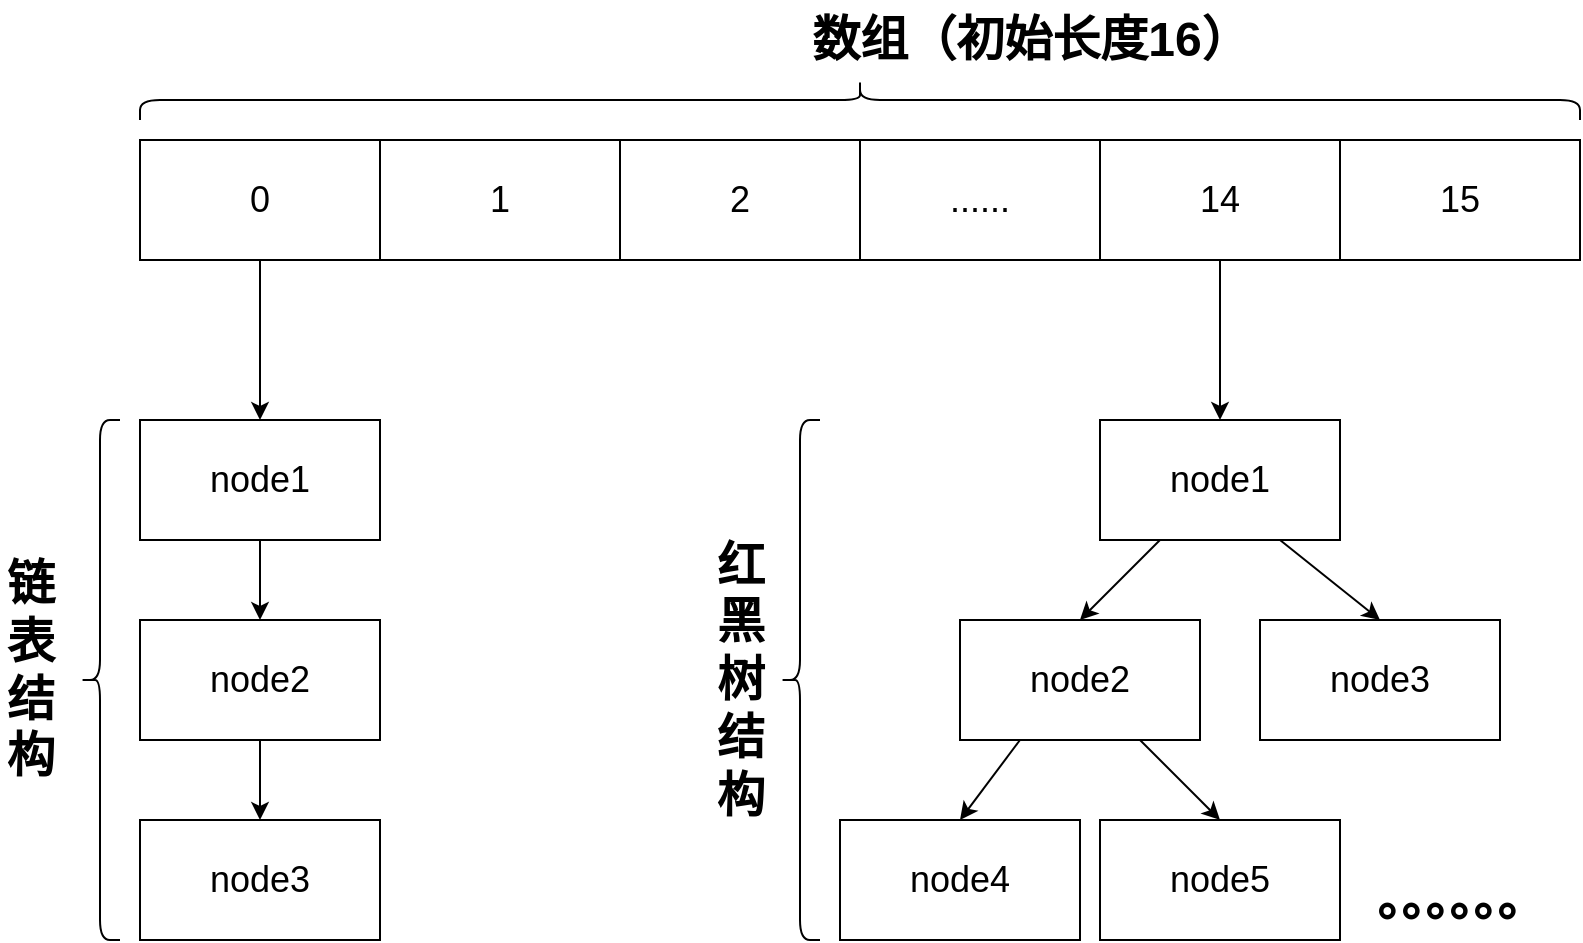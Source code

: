 <mxfile>
    <diagram id="zmLov69_v_zYDz-NLlwM" name="第 1 页">
        <mxGraphModel dx="978" dy="604" grid="1" gridSize="10" guides="1" tooltips="1" connect="1" arrows="1" fold="1" page="1" pageScale="1" pageWidth="827" pageHeight="1169" math="0" shadow="0">
            <root>
                <mxCell id="0"/>
                <mxCell id="1" parent="0"/>
                <mxCell id="9" value="" style="edgeStyle=none;html=1;fontSize=18;" edge="1" parent="1" source="2" target="8">
                    <mxGeometry relative="1" as="geometry"/>
                </mxCell>
                <mxCell id="2" value="&lt;font style=&quot;font-size: 18px;&quot;&gt;0&lt;/font&gt;" style="rounded=0;whiteSpace=wrap;html=1;" vertex="1" parent="1">
                    <mxGeometry x="90" y="150" width="120" height="60" as="geometry"/>
                </mxCell>
                <mxCell id="3" value="&lt;span style=&quot;font-size: 18px;&quot;&gt;1&lt;/span&gt;" style="rounded=0;whiteSpace=wrap;html=1;" vertex="1" parent="1">
                    <mxGeometry x="210" y="150" width="120" height="60" as="geometry"/>
                </mxCell>
                <mxCell id="4" value="&lt;span style=&quot;font-size: 18px;&quot;&gt;2&lt;/span&gt;" style="rounded=0;whiteSpace=wrap;html=1;" vertex="1" parent="1">
                    <mxGeometry x="330" y="150" width="120" height="60" as="geometry"/>
                </mxCell>
                <mxCell id="5" value="&lt;span style=&quot;font-size: 18px;&quot;&gt;......&lt;/span&gt;" style="rounded=0;whiteSpace=wrap;html=1;" vertex="1" parent="1">
                    <mxGeometry x="450" y="150" width="120" height="60" as="geometry"/>
                </mxCell>
                <mxCell id="19" value="" style="edgeStyle=none;html=1;fontSize=18;" edge="1" parent="1" source="6" target="18">
                    <mxGeometry relative="1" as="geometry"/>
                </mxCell>
                <mxCell id="6" value="&lt;span style=&quot;font-size: 18px;&quot;&gt;14&lt;/span&gt;" style="rounded=0;whiteSpace=wrap;html=1;" vertex="1" parent="1">
                    <mxGeometry x="570" y="150" width="120" height="60" as="geometry"/>
                </mxCell>
                <mxCell id="7" value="&lt;span style=&quot;font-size: 18px;&quot;&gt;15&lt;/span&gt;" style="rounded=0;whiteSpace=wrap;html=1;" vertex="1" parent="1">
                    <mxGeometry x="690" y="150" width="120" height="60" as="geometry"/>
                </mxCell>
                <mxCell id="11" value="" style="edgeStyle=none;html=1;fontSize=18;" edge="1" parent="1" source="8" target="10">
                    <mxGeometry relative="1" as="geometry"/>
                </mxCell>
                <mxCell id="8" value="&lt;font style=&quot;font-size: 18px;&quot;&gt;node1&lt;/font&gt;" style="rounded=0;whiteSpace=wrap;html=1;" vertex="1" parent="1">
                    <mxGeometry x="90" y="290" width="120" height="60" as="geometry"/>
                </mxCell>
                <mxCell id="13" value="" style="edgeStyle=none;html=1;fontSize=18;" edge="1" parent="1" source="10" target="12">
                    <mxGeometry relative="1" as="geometry"/>
                </mxCell>
                <mxCell id="10" value="&lt;span style=&quot;font-size: 18px;&quot;&gt;node2&lt;/span&gt;" style="whiteSpace=wrap;html=1;rounded=0;" vertex="1" parent="1">
                    <mxGeometry x="90" y="390" width="120" height="60" as="geometry"/>
                </mxCell>
                <mxCell id="12" value="&lt;span style=&quot;font-size: 18px;&quot;&gt;node3&lt;/span&gt;" style="whiteSpace=wrap;html=1;rounded=0;" vertex="1" parent="1">
                    <mxGeometry x="90" y="490" width="120" height="60" as="geometry"/>
                </mxCell>
                <mxCell id="14" value="" style="shape=curlyBracket;whiteSpace=wrap;html=1;rounded=1;labelPosition=left;verticalLabelPosition=middle;align=right;verticalAlign=middle;fontSize=18;" vertex="1" parent="1">
                    <mxGeometry x="60" y="290" width="20" height="260" as="geometry"/>
                </mxCell>
                <mxCell id="15" value="链&lt;br&gt;表&lt;br&gt;结&lt;br&gt;构" style="text;strokeColor=none;fillColor=none;html=1;fontSize=24;fontStyle=1;verticalAlign=middle;align=center;" vertex="1" parent="1">
                    <mxGeometry x="20" y="330" width="30" height="170" as="geometry"/>
                </mxCell>
                <mxCell id="16" value="" style="shape=curlyBracket;whiteSpace=wrap;html=1;rounded=1;labelPosition=left;verticalLabelPosition=middle;align=right;verticalAlign=middle;fontSize=18;direction=south;" vertex="1" parent="1">
                    <mxGeometry x="90" y="120" width="720" height="20" as="geometry"/>
                </mxCell>
                <mxCell id="17" value="数组（初始长度16）" style="text;strokeColor=none;fillColor=none;html=1;fontSize=24;fontStyle=1;verticalAlign=middle;align=center;" vertex="1" parent="1">
                    <mxGeometry x="430" y="80" width="210" height="40" as="geometry"/>
                </mxCell>
                <mxCell id="24" style="edgeStyle=none;html=1;exitX=0.25;exitY=1;exitDx=0;exitDy=0;entryX=0.5;entryY=0;entryDx=0;entryDy=0;fontSize=18;" edge="1" parent="1" source="18" target="20">
                    <mxGeometry relative="1" as="geometry"/>
                </mxCell>
                <mxCell id="25" style="edgeStyle=none;html=1;exitX=0.75;exitY=1;exitDx=0;exitDy=0;entryX=0.5;entryY=0;entryDx=0;entryDy=0;fontSize=18;" edge="1" parent="1" source="18" target="22">
                    <mxGeometry relative="1" as="geometry"/>
                </mxCell>
                <mxCell id="18" value="&lt;span style=&quot;font-size: 18px;&quot;&gt;node1&lt;/span&gt;" style="whiteSpace=wrap;html=1;rounded=0;" vertex="1" parent="1">
                    <mxGeometry x="570" y="290" width="120" height="60" as="geometry"/>
                </mxCell>
                <mxCell id="28" style="edgeStyle=none;html=1;exitX=0.25;exitY=1;exitDx=0;exitDy=0;entryX=0.5;entryY=0;entryDx=0;entryDy=0;fontSize=18;" edge="1" parent="1" source="20" target="26">
                    <mxGeometry relative="1" as="geometry"/>
                </mxCell>
                <mxCell id="29" style="edgeStyle=none;html=1;exitX=0.75;exitY=1;exitDx=0;exitDy=0;entryX=0.5;entryY=0;entryDx=0;entryDy=0;fontSize=18;" edge="1" parent="1" source="20" target="27">
                    <mxGeometry relative="1" as="geometry"/>
                </mxCell>
                <mxCell id="20" value="&lt;span style=&quot;font-size: 18px;&quot;&gt;node2&lt;/span&gt;" style="whiteSpace=wrap;html=1;rounded=0;" vertex="1" parent="1">
                    <mxGeometry x="500" y="390" width="120" height="60" as="geometry"/>
                </mxCell>
                <mxCell id="22" value="&lt;span style=&quot;font-size: 18px;&quot;&gt;node3&lt;/span&gt;" style="whiteSpace=wrap;html=1;rounded=0;" vertex="1" parent="1">
                    <mxGeometry x="650" y="390" width="120" height="60" as="geometry"/>
                </mxCell>
                <mxCell id="26" value="&lt;span style=&quot;font-size: 18px;&quot;&gt;node4&lt;/span&gt;" style="whiteSpace=wrap;html=1;rounded=0;" vertex="1" parent="1">
                    <mxGeometry x="440" y="490" width="120" height="60" as="geometry"/>
                </mxCell>
                <mxCell id="27" value="&lt;span style=&quot;font-size: 18px;&quot;&gt;node5&lt;/span&gt;" style="whiteSpace=wrap;html=1;rounded=0;" vertex="1" parent="1">
                    <mxGeometry x="570" y="490" width="120" height="60" as="geometry"/>
                </mxCell>
                <mxCell id="30" value="。。。。。。" style="text;strokeColor=none;fillColor=none;html=1;fontSize=24;fontStyle=1;verticalAlign=middle;align=center;" vertex="1" parent="1">
                    <mxGeometry x="700" y="510" width="100" height="40" as="geometry"/>
                </mxCell>
                <mxCell id="31" value="" style="shape=curlyBracket;whiteSpace=wrap;html=1;rounded=1;labelPosition=left;verticalLabelPosition=middle;align=right;verticalAlign=middle;fontSize=18;" vertex="1" parent="1">
                    <mxGeometry x="410" y="290" width="20" height="260" as="geometry"/>
                </mxCell>
                <mxCell id="32" value="红&lt;br&gt;黑&lt;br&gt;树&lt;br&gt;结&lt;br&gt;构" style="text;strokeColor=none;fillColor=none;html=1;fontSize=24;fontStyle=1;verticalAlign=middle;align=center;" vertex="1" parent="1">
                    <mxGeometry x="375" y="335" width="30" height="170" as="geometry"/>
                </mxCell>
            </root>
        </mxGraphModel>
    </diagram>
</mxfile>